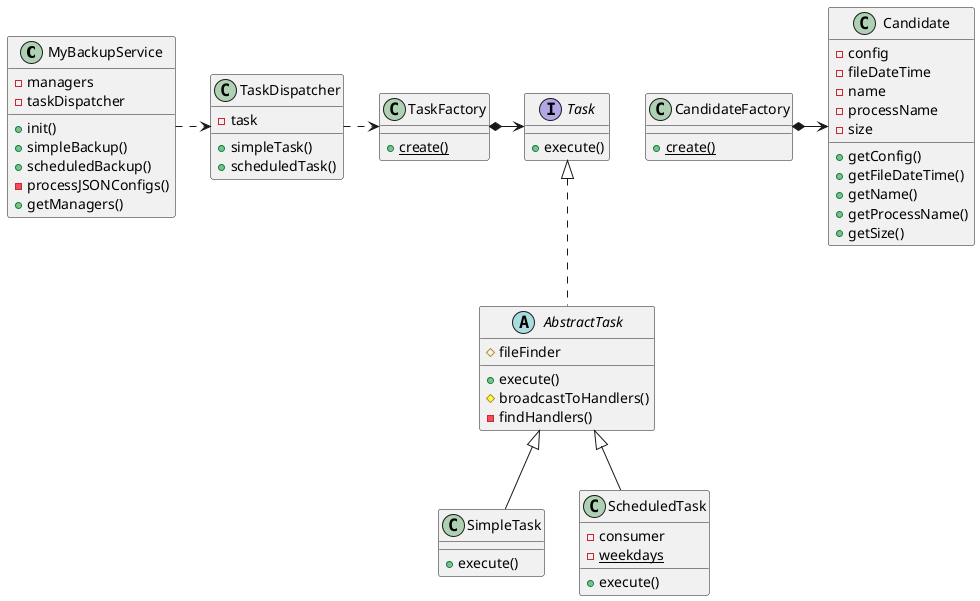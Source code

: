 @startuml MyClassDiagram
 
class MyBackupService {
	-managers
	-taskDispatcher
	
	+init()
	+simpleBackup()
	+scheduledBackup()
	-processJSONConfigs()
	+getManagers()
}

class TaskDispatcher {
	-task
	
	+simpleTask()
	+scheduledTask()
}

class CandidateFactory {
	{static} +create()
}

class Candidate {
	-config
	-fileDateTime
	-name
	-processName
	-size
	
	+getConfig()
	+getFileDateTime()
	+getName()
	+getProcessName()
	+getSize()
}

class TaskFactory {
	{static} +create()
}

interface Task {
	+execute()
}

abstract class AbstractTask {
	#fileFinder
	
	+execute()
	#broadcastToHandlers()
	-findHandlers()
}

class SimpleTask {
	+execute()
}

class ScheduledTask {
	-consumer
	{static} -weekdays
	
	+execute()
}

Task <|..AbstractTask
AbstractTask <|-- SimpleTask
AbstractTask <|-- ScheduledTask

MyBackupService .> TaskDispatcher
TaskDispatcher .> TaskFactory
TaskFactory *-> Task

CandidateFactory *-> Candidate

@enduml
